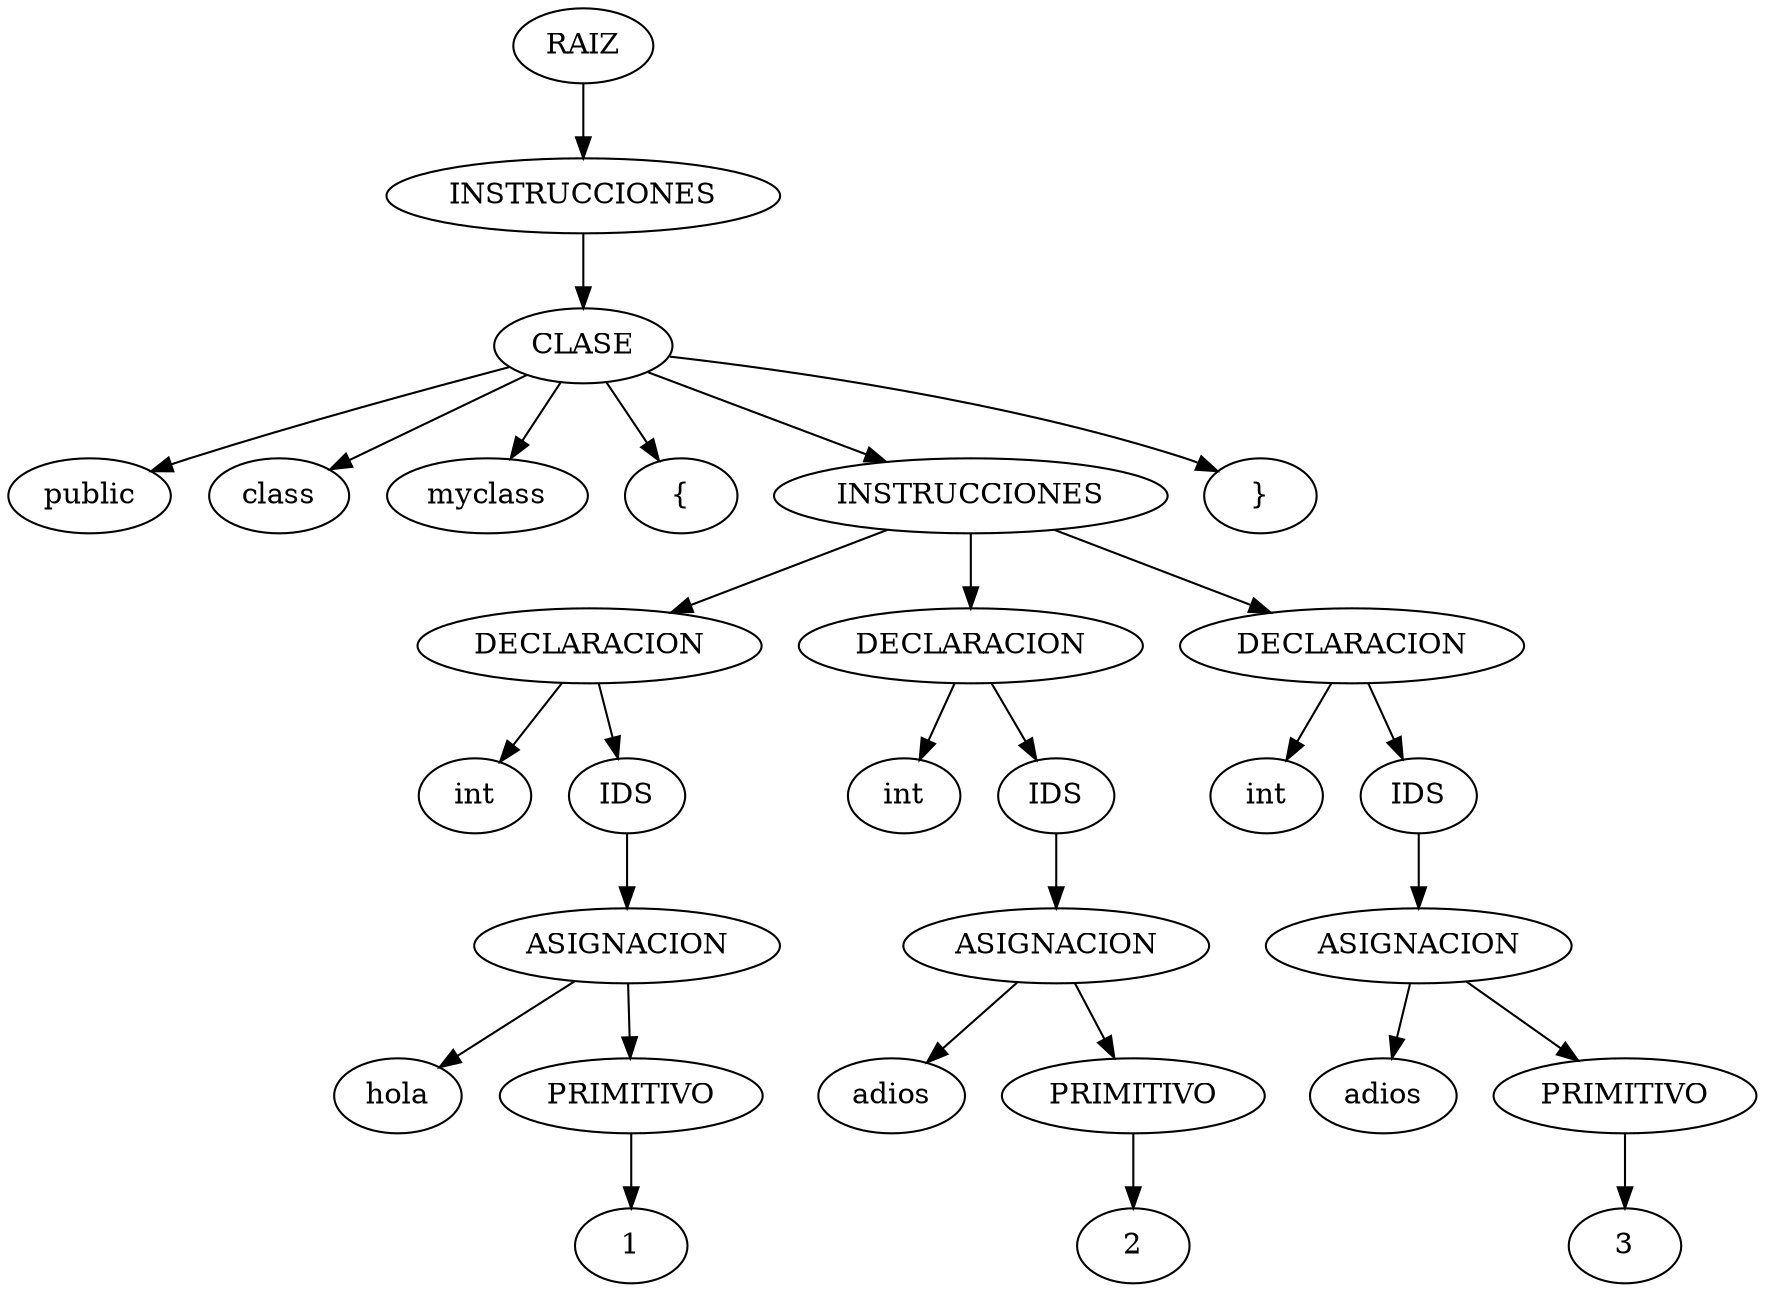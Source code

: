 digraph {
n0[label="RAIZ"];
n1[label="INSTRUCCIONES"];
n0->n1;
n2[label="CLASE"];
n1->n2;
n3[label="public"];
n2->n3;
n4[label="class"];
n2->n4;
n5[label="myclass"];
n2->n5;
n6[label="{"];
n2->n6;
n7[label="INSTRUCCIONES"];
n2->n7;
n8[label="DECLARACION"];
n7->n8;
n9[label="int"];
n8->n9;
n10[label="IDS"];
n8->n10;
n11[label="ASIGNACION"];
n10->n11;
n12[label="hola"];
n11->n12;
n13[label="PRIMITIVO"];
n11->n13;
n14[label="1"];
n13->n14;
n15[label="DECLARACION"];
n7->n15;
n16[label="int"];
n15->n16;
n17[label="IDS"];
n15->n17;
n18[label="ASIGNACION"];
n17->n18;
n19[label="adios"];
n18->n19;
n20[label="PRIMITIVO"];
n18->n20;
n21[label="2"];
n20->n21;
n22[label="DECLARACION"];
n7->n22;
n23[label="int"];
n22->n23;
n24[label="IDS"];
n22->n24;
n25[label="ASIGNACION"];
n24->n25;
n26[label="adios"];
n25->n26;
n27[label="PRIMITIVO"];
n25->n27;
n28[label="3"];
n27->n28;
n29[label="}"];
n2->n29;
}